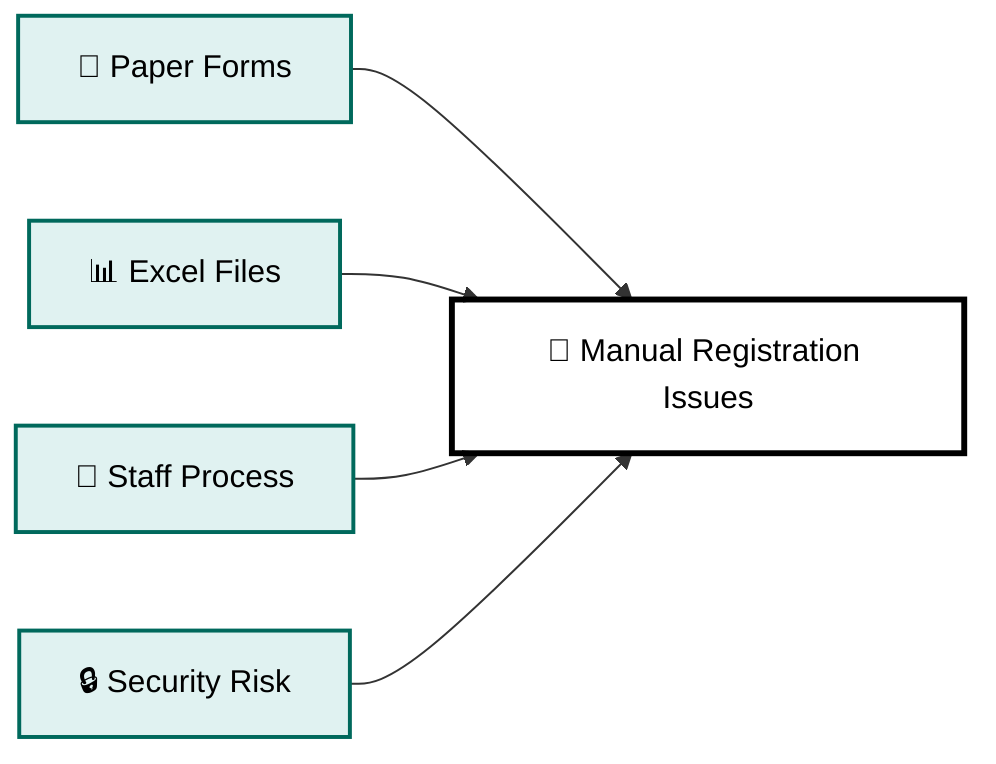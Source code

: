 graph LR
    %% Manual Registration Problems - Simplified
    
    PaperIssues[📄 Paper Forms] --> Problem[🚩 Manual Registration Issues]
    ExcelIssues[📊 Excel Files] --> Problem
    StaffIssues[👥 Staff Process] --> Problem
    SecurityIssues[🔒 Security Risk] --> Problem
    
    %% Styling
    classDef problem fill:#ffebee,stroke:#c62828,stroke-width:2px,color:#000
    classDef issue fill:#e0f2f1,stroke:#00695c,stroke-width:2px,color:#000
    
    class Problem problem
    class PaperIssues,ExcelIssues,StaffIssues,SecurityIssues issue

    classDef problem fill:transparent,stroke:#000,stroke-width:3px,color:#000
    classDef cause fill:transparent,stroke:#000,stroke-width:2px,color:#000

    class P problem
    class P1a,P1b,P1c,P1d,P2a,P2b,P2c,P2d,P3a,P3b,P3c,P3d,P4a,P4b,P4c,P4d cause